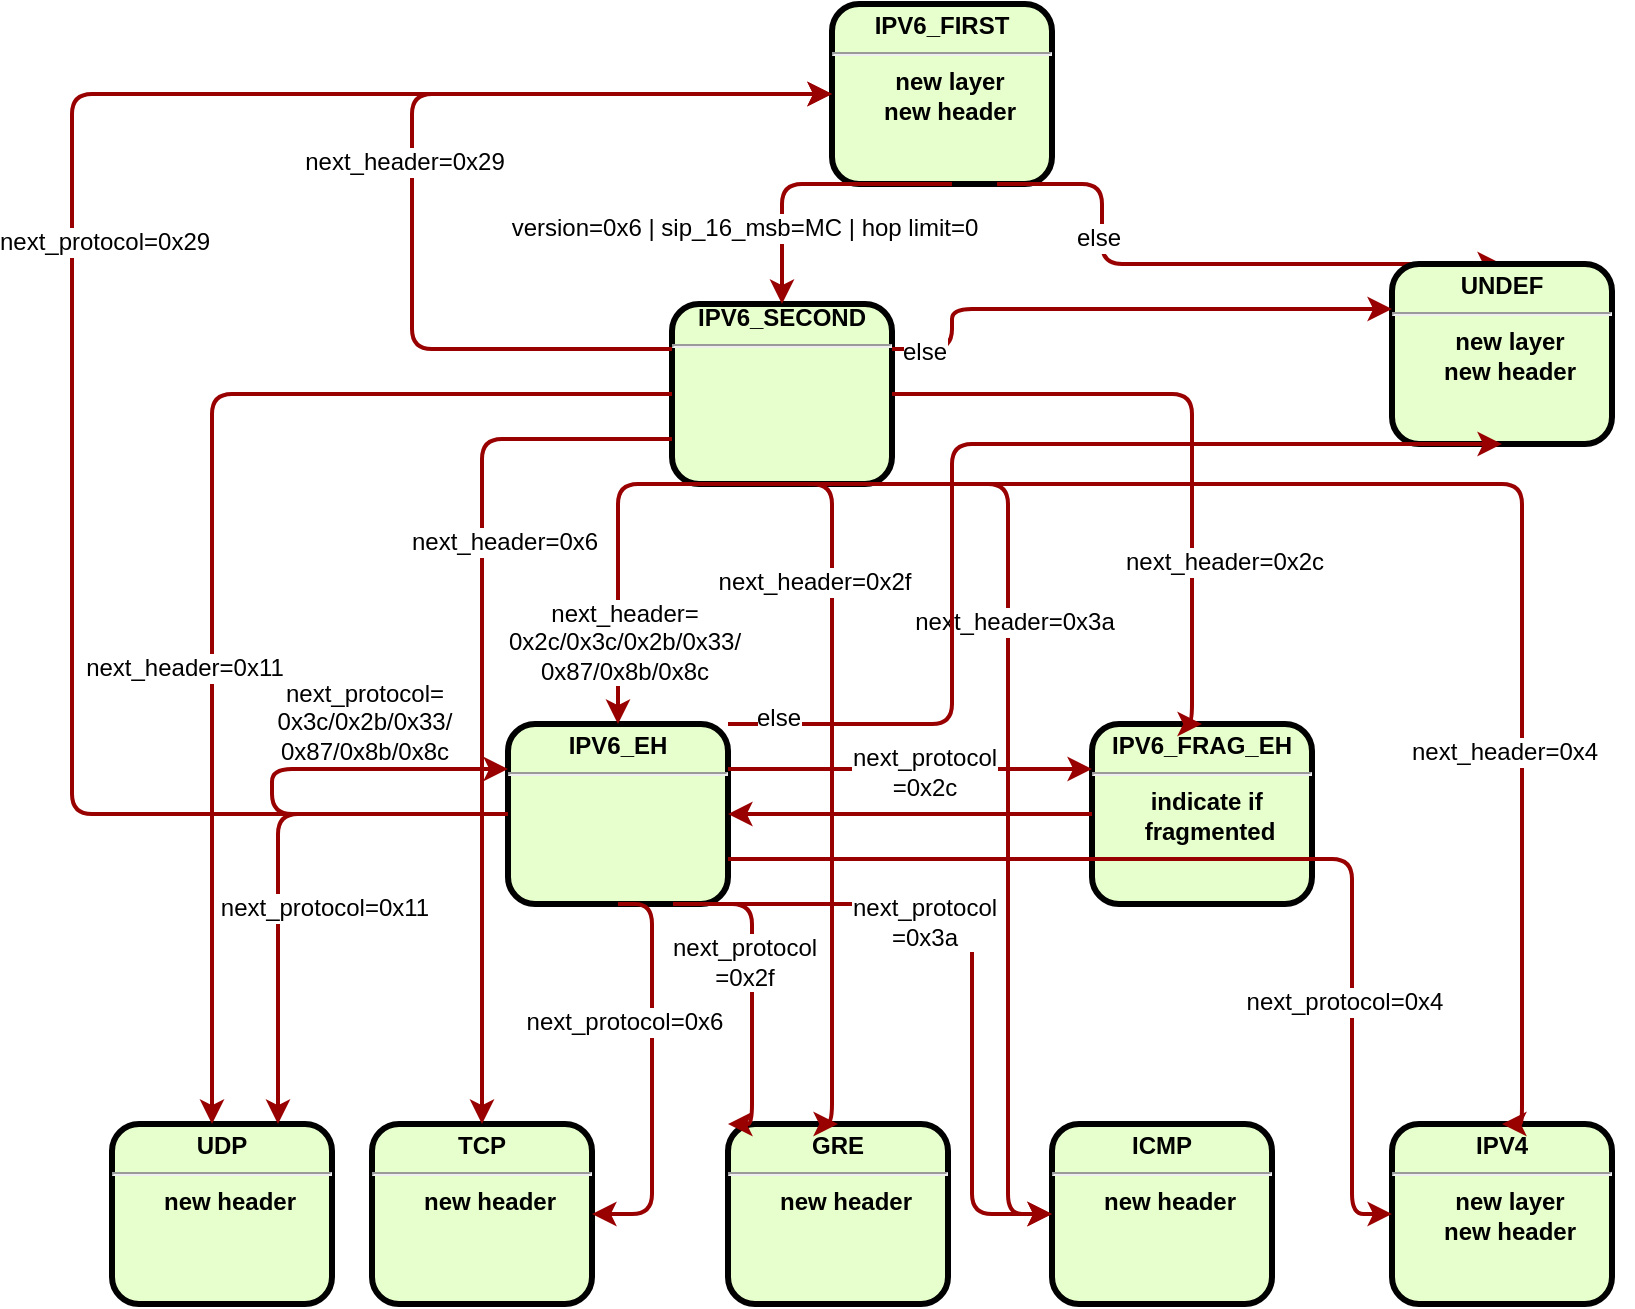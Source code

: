 <mxfile version="12.4.3" type="device" pages="1"><diagram name="Page-1" id="c7558073-3199-34d8-9f00-42111426c3f3"><mxGraphModel dx="1781" dy="538" grid="1" gridSize="10" guides="1" tooltips="1" connect="1" arrows="1" fold="1" page="1" pageScale="1" pageWidth="826" pageHeight="1169" background="#ffffff" math="0" shadow="0"><root><mxCell id="0"/><mxCell id="1" parent="0"/><mxCell id="6" value="&lt;strong&gt;IPV6_SECOND&lt;br&gt;&lt;/strong&gt;&lt;hr&gt;&lt;p style=&quot;margin: 0px 0px 0px 8px&quot;&gt;&lt;br&gt;&lt;/p&gt;" style="verticalAlign=middle;align=center;overflow=fill;fontSize=12;fontFamily=Helvetica;html=1;rounded=1;fontStyle=1;strokeWidth=3;fillColor=#E6FFCC" parent="1" vertex="1"><mxGeometry x="330" y="160" width="110" height="90" as="geometry"/></mxCell><mxCell id="9" value="&lt;p style=&quot;margin: 4px 0px 0px ; text-align: center&quot;&gt;&lt;strong&gt;IPV6_EH&lt;/strong&gt;&lt;br&gt;&lt;/p&gt;&lt;hr&gt;&lt;p style=&quot;margin: 0px 0px 0px 8px&quot;&gt;&lt;br&gt;&lt;/p&gt;" style="verticalAlign=middle;align=center;overflow=fill;fontSize=12;fontFamily=Helvetica;html=1;rounded=1;fontStyle=1;strokeWidth=3;fillColor=#E6FFCC" parent="1" vertex="1"><mxGeometry x="248" y="370" width="110" height="90" as="geometry"/></mxCell><mxCell id="11" value="&lt;p style=&quot;margin: 4px 0px 0px ; text-align: center&quot;&gt;&lt;strong&gt;IPV6_FIRST&lt;/strong&gt;&lt;/p&gt;&lt;hr&gt;&lt;p style=&quot;margin: 0px ; margin-left: 8px&quot;&gt;new layer&lt;/p&gt;&lt;p style=&quot;margin: 0px ; margin-left: 8px&quot;&gt;new header&lt;/p&gt;" style="verticalAlign=middle;align=center;overflow=fill;fontSize=12;fontFamily=Helvetica;html=1;rounded=1;fontStyle=1;strokeWidth=3;fillColor=#E6FFCC" parent="1" vertex="1"><mxGeometry x="410.0" y="10" width="110" height="90" as="geometry"/></mxCell><mxCell id="E5p60dvam9qOuimB-l8L-133" value="" style="edgeStyle=elbowEdgeStyle;elbow=horizontal;strokeColor=#990000;strokeWidth=2;exitX=0.75;exitY=1;exitDx=0;exitDy=0;entryX=0.5;entryY=0;entryDx=0;entryDy=0;" parent="1" source="11" target="8qfeMifpEaEJOLT8Es6h-63" edge="1"><mxGeometry width="100" height="100" relative="1" as="geometry"><mxPoint x="338.167" y="206.167" as="sourcePoint"/><mxPoint x="360" y="150" as="targetPoint"/><Array as="points"><mxPoint x="545" y="130"/></Array></mxGeometry></mxCell><mxCell id="8qfeMifpEaEJOLT8Es6h-62" value="&lt;p style=&quot;margin: 4px 0px 0px ; text-align: center&quot;&gt;&lt;strong&gt;IPV6_FRAG_EH&lt;/strong&gt;&lt;br&gt;&lt;/p&gt;&lt;hr&gt;&lt;p style=&quot;margin: 0px 0px 0px 8px&quot;&gt;indicate if&amp;nbsp;&lt;/p&gt;&lt;p style=&quot;margin: 0px 0px 0px 8px&quot;&gt;fragmented&lt;/p&gt;" style="verticalAlign=middle;align=center;overflow=fill;fontSize=12;fontFamily=Helvetica;html=1;rounded=1;fontStyle=1;strokeWidth=3;fillColor=#E6FFCC" parent="1" vertex="1"><mxGeometry x="540" y="370" width="110" height="90" as="geometry"/></mxCell><mxCell id="8qfeMifpEaEJOLT8Es6h-63" value="&lt;p style=&quot;margin: 4px 0px 0px ; text-align: center&quot;&gt;&lt;strong&gt;UNDEF&lt;/strong&gt;&lt;/p&gt;&lt;hr&gt;&lt;p style=&quot;margin: 0px 0px 0px 8px&quot;&gt;&lt;span&gt;new layer&lt;/span&gt;&lt;/p&gt;&lt;p style=&quot;margin: 0px 0px 0px 8px&quot;&gt;&lt;span&gt;new header&lt;/span&gt;&lt;br&gt;&lt;/p&gt;" style="verticalAlign=middle;align=center;overflow=fill;fontSize=12;fontFamily=Helvetica;html=1;rounded=1;fontStyle=1;strokeWidth=3;fillColor=#E6FFCC" parent="1" vertex="1"><mxGeometry x="690" y="140" width="110" height="90" as="geometry"/></mxCell><mxCell id="8qfeMifpEaEJOLT8Es6h-64" value="&lt;p style=&quot;margin: 4px 0px 0px ; text-align: center&quot;&gt;TCP&lt;/p&gt;&lt;hr&gt;&lt;p style=&quot;margin: 0px 0px 0px 8px&quot;&gt;&lt;span&gt;new header&lt;/span&gt;&lt;br&gt;&lt;/p&gt;" style="verticalAlign=middle;align=center;overflow=fill;fontSize=12;fontFamily=Helvetica;html=1;rounded=1;fontStyle=1;strokeWidth=3;fillColor=#E6FFCC" parent="1" vertex="1"><mxGeometry x="180" y="570" width="110" height="90" as="geometry"/></mxCell><mxCell id="8qfeMifpEaEJOLT8Es6h-68" value="" style="edgeStyle=elbowEdgeStyle;elbow=horizontal;strokeColor=#990000;strokeWidth=2;entryX=0.5;entryY=0;entryDx=0;entryDy=0;" parent="1" target="6" edge="1"><mxGeometry width="100" height="100" relative="1" as="geometry"><mxPoint x="470" y="100" as="sourcePoint"/><mxPoint x="190" y="240" as="targetPoint"/><Array as="points"><mxPoint x="385" y="130"/></Array></mxGeometry></mxCell><mxCell id="8qfeMifpEaEJOLT8Es6h-76" value="else" style="text;html=1;align=center;verticalAlign=middle;resizable=0;points=[];;labelBackgroundColor=#ffffff;" parent="1" vertex="1" connectable="0"><mxGeometry x="650" y="160" as="geometry"><mxPoint x="-107" y="-33" as="offset"/></mxGeometry></mxCell><mxCell id="8qfeMifpEaEJOLT8Es6h-77" value="&lt;p style=&quot;margin: 4px 0px 0px ; text-align: center&quot;&gt;UDP&lt;/p&gt;&lt;hr&gt;&lt;p style=&quot;margin: 0px 0px 0px 8px&quot;&gt;&lt;span&gt;new header&lt;/span&gt;&lt;br&gt;&lt;/p&gt;" style="verticalAlign=middle;align=center;overflow=fill;fontSize=12;fontFamily=Helvetica;html=1;rounded=1;fontStyle=1;strokeWidth=3;fillColor=#E6FFCC" parent="1" vertex="1"><mxGeometry x="50" y="570" width="110" height="90" as="geometry"/></mxCell><mxCell id="8qfeMifpEaEJOLT8Es6h-78" value="&lt;p style=&quot;margin: 4px 0px 0px ; text-align: center&quot;&gt;IPV4&lt;/p&gt;&lt;hr&gt;&lt;p style=&quot;margin: 0px 0px 0px 8px&quot;&gt;&lt;span&gt;new layer&lt;/span&gt;&lt;/p&gt;&lt;p style=&quot;margin: 0px 0px 0px 8px&quot;&gt;&lt;span&gt;new header&lt;/span&gt;&lt;br&gt;&lt;/p&gt;" style="verticalAlign=middle;align=center;overflow=fill;fontSize=12;fontFamily=Helvetica;html=1;rounded=1;fontStyle=1;strokeWidth=3;fillColor=#E6FFCC" parent="1" vertex="1"><mxGeometry x="690" y="570" width="110" height="90" as="geometry"/></mxCell><mxCell id="8qfeMifpEaEJOLT8Es6h-79" value="&lt;p style=&quot;margin: 4px 0px 0px ; text-align: center&quot;&gt;GRE&lt;/p&gt;&lt;hr&gt;&lt;p style=&quot;margin: 0px 0px 0px 8px&quot;&gt;&lt;span&gt;new header&lt;/span&gt;&lt;br&gt;&lt;/p&gt;" style="verticalAlign=middle;align=center;overflow=fill;fontSize=12;fontFamily=Helvetica;html=1;rounded=1;fontStyle=1;strokeWidth=3;fillColor=#E6FFCC" parent="1" vertex="1"><mxGeometry x="358" y="570" width="110" height="90" as="geometry"/></mxCell><mxCell id="8qfeMifpEaEJOLT8Es6h-80" value="&lt;p style=&quot;margin: 4px 0px 0px ; text-align: center&quot;&gt;ICMP&lt;/p&gt;&lt;hr&gt;&lt;p style=&quot;margin: 0px 0px 0px 8px&quot;&gt;&lt;span&gt;new header&lt;/span&gt;&lt;br&gt;&lt;/p&gt;" style="verticalAlign=middle;align=center;overflow=fill;fontSize=12;fontFamily=Helvetica;html=1;rounded=1;fontStyle=1;strokeWidth=3;fillColor=#E6FFCC" parent="1" vertex="1"><mxGeometry x="520" y="570" width="110" height="90" as="geometry"/></mxCell><mxCell id="8qfeMifpEaEJOLT8Es6h-81" value="version=0x6 | sip_16_msb=MC | hop limit=0" style="text;html=1;align=center;verticalAlign=middle;resizable=0;points=[];;labelBackgroundColor=#ffffff;" parent="1" vertex="1" connectable="0"><mxGeometry x="440" y="150" as="geometry"><mxPoint x="-74" y="-28" as="offset"/></mxGeometry></mxCell><mxCell id="8qfeMifpEaEJOLT8Es6h-82" value="" style="edgeStyle=elbowEdgeStyle;elbow=horizontal;strokeColor=#990000;strokeWidth=2;entryX=1;entryY=0.5;entryDx=0;entryDy=0;exitX=0;exitY=0.5;exitDx=0;exitDy=0;" parent="1" source="8qfeMifpEaEJOLT8Es6h-62" target="9" edge="1"><mxGeometry width="100" height="100" relative="1" as="geometry"><mxPoint x="555" y="380" as="sourcePoint"/><mxPoint x="470" y="440" as="targetPoint"/><Array as="points"><mxPoint x="470" y="410"/></Array></mxGeometry></mxCell><mxCell id="8qfeMifpEaEJOLT8Es6h-83" value="" style="edgeStyle=elbowEdgeStyle;elbow=horizontal;strokeColor=#990000;strokeWidth=2;exitX=0;exitY=0.5;exitDx=0;exitDy=0;" parent="1" source="6" edge="1"><mxGeometry width="100" height="100" relative="1" as="geometry"><mxPoint x="169.996" y="329.996" as="sourcePoint"/><mxPoint x="100" y="570" as="targetPoint"/><Array as="points"><mxPoint x="100" y="390"/></Array></mxGeometry></mxCell><mxCell id="8qfeMifpEaEJOLT8Es6h-84" value="" style="edgeStyle=elbowEdgeStyle;elbow=horizontal;strokeColor=#990000;strokeWidth=2;exitX=0;exitY=0.75;exitDx=0;exitDy=0;entryX=0.5;entryY=0;entryDx=0;entryDy=0;" parent="1" source="6" target="8qfeMifpEaEJOLT8Es6h-64" edge="1"><mxGeometry width="100" height="100" relative="1" as="geometry"><mxPoint x="409.996" y="285.286" as="sourcePoint"/><mxPoint x="235" y="560" as="targetPoint"/><Array as="points"><mxPoint x="235" y="400"/></Array></mxGeometry></mxCell><mxCell id="8qfeMifpEaEJOLT8Es6h-85" value="" style="edgeStyle=elbowEdgeStyle;elbow=horizontal;strokeColor=#990000;strokeWidth=2;entryX=0.5;entryY=0;entryDx=0;entryDy=0;" parent="1" target="8qfeMifpEaEJOLT8Es6h-79" edge="1"><mxGeometry width="100" height="100" relative="1" as="geometry"><mxPoint x="380" y="250" as="sourcePoint"/><mxPoint x="300.001" y="621.431" as="targetPoint"/><Array as="points"><mxPoint x="410" y="410"/></Array></mxGeometry></mxCell><mxCell id="8qfeMifpEaEJOLT8Es6h-86" value="" style="edgeStyle=elbowEdgeStyle;elbow=horizontal;strokeColor=#990000;strokeWidth=2;entryX=0;entryY=0.5;entryDx=0;entryDy=0;exitX=0.5;exitY=1;exitDx=0;exitDy=0;" parent="1" source="6" target="8qfeMifpEaEJOLT8Es6h-80" edge="1"><mxGeometry width="100" height="100" relative="1" as="geometry"><mxPoint x="468" y="270" as="sourcePoint"/><mxPoint x="501.143" y="589.571" as="targetPoint"/><Array as="points"><mxPoint x="498" y="430"/></Array></mxGeometry></mxCell><mxCell id="8qfeMifpEaEJOLT8Es6h-87" value="" style="edgeStyle=elbowEdgeStyle;elbow=horizontal;strokeColor=#990000;strokeWidth=2;entryX=0.5;entryY=0;entryDx=0;entryDy=0;exitX=0.5;exitY=1;exitDx=0;exitDy=0;" parent="1" source="6" target="8qfeMifpEaEJOLT8Es6h-78" edge="1"><mxGeometry width="100" height="100" relative="1" as="geometry"><mxPoint x="620.001" y="294.281" as="sourcePoint"/><mxPoint x="755.716" y="659.996" as="targetPoint"/><Array as="points"><mxPoint x="755" y="410"/></Array></mxGeometry></mxCell><mxCell id="8qfeMifpEaEJOLT8Es6h-89" value="next_header=0x11" style="text;html=1;align=center;verticalAlign=middle;resizable=0;points=[];;labelBackgroundColor=#ffffff;" parent="1" vertex="1" connectable="0"><mxGeometry x="160" y="370" as="geometry"><mxPoint x="-74" y="-28" as="offset"/></mxGeometry></mxCell><mxCell id="8qfeMifpEaEJOLT8Es6h-90" value="next_header=0x6" style="text;html=1;align=center;verticalAlign=middle;resizable=0;points=[];;labelBackgroundColor=#ffffff;" parent="1" vertex="1" connectable="0"><mxGeometry x="310" y="300" as="geometry"><mxPoint x="-64" y="-21" as="offset"/></mxGeometry></mxCell><mxCell id="8qfeMifpEaEJOLT8Es6h-91" value="next_header=0x2f" style="text;html=1;align=center;verticalAlign=middle;resizable=0;points=[];;labelBackgroundColor=#ffffff;" parent="1" vertex="1" connectable="0"><mxGeometry x="465" y="320" as="geometry"><mxPoint x="-64" y="-21" as="offset"/></mxGeometry></mxCell><mxCell id="8qfeMifpEaEJOLT8Es6h-92" value="next_header=0x3a" style="text;html=1;align=center;verticalAlign=middle;resizable=0;points=[];;labelBackgroundColor=#ffffff;" parent="1" vertex="1" connectable="0"><mxGeometry x="565" y="340" as="geometry"><mxPoint x="-64" y="-21" as="offset"/></mxGeometry></mxCell><mxCell id="8qfeMifpEaEJOLT8Es6h-93" value="" style="edgeStyle=elbowEdgeStyle;elbow=horizontal;strokeColor=#990000;strokeWidth=2;exitX=0;exitY=0.25;exitDx=0;exitDy=0;entryX=0;entryY=0.5;entryDx=0;entryDy=0;" parent="1" source="6" target="11" edge="1"><mxGeometry width="100" height="100" relative="1" as="geometry"><mxPoint x="190.286" y="85.286" as="sourcePoint"/><mxPoint x="-40" y="450" as="targetPoint"/><Array as="points"><mxPoint x="200" y="120"/></Array></mxGeometry></mxCell><mxCell id="8qfeMifpEaEJOLT8Es6h-94" value="next_header=0x29" style="text;html=1;align=center;verticalAlign=middle;resizable=0;points=[];;labelBackgroundColor=#ffffff;" parent="1" vertex="1" connectable="0"><mxGeometry x="260" y="110" as="geometry"><mxPoint x="-64" y="-21" as="offset"/></mxGeometry></mxCell><mxCell id="8qfeMifpEaEJOLT8Es6h-95" value="next_header=0x4" style="text;html=1;align=center;verticalAlign=middle;resizable=0;points=[];;labelBackgroundColor=#ffffff;" parent="1" vertex="1" connectable="0"><mxGeometry x="810" y="405" as="geometry"><mxPoint x="-64" y="-21" as="offset"/></mxGeometry></mxCell><mxCell id="8qfeMifpEaEJOLT8Es6h-96" value="" style="edgeStyle=elbowEdgeStyle;elbow=horizontal;strokeColor=#990000;strokeWidth=2;entryX=0.5;entryY=0;entryDx=0;entryDy=0;exitX=1;exitY=0.5;exitDx=0;exitDy=0;" parent="1" source="6" target="8qfeMifpEaEJOLT8Es6h-62" edge="1"><mxGeometry width="100" height="100" relative="1" as="geometry"><mxPoint x="531.426" y="459.996" as="sourcePoint"/><mxPoint x="348.569" y="459.996" as="targetPoint"/><Array as="points"><mxPoint x="590" y="290"/></Array></mxGeometry></mxCell><mxCell id="8qfeMifpEaEJOLT8Es6h-97" value="next_header=0x2c" style="text;html=1;align=center;verticalAlign=middle;resizable=0;points=[];;labelBackgroundColor=#ffffff;" parent="1" vertex="1" connectable="0"><mxGeometry x="670" y="310" as="geometry"><mxPoint x="-64" y="-21" as="offset"/></mxGeometry></mxCell><mxCell id="8qfeMifpEaEJOLT8Es6h-98" value="" style="edgeStyle=elbowEdgeStyle;elbow=horizontal;strokeColor=#990000;strokeWidth=2;entryX=0.5;entryY=0;entryDx=0;entryDy=0;exitX=0.5;exitY=1;exitDx=0;exitDy=0;" parent="1" source="6" target="9" edge="1"><mxGeometry width="100" height="100" relative="1" as="geometry"><mxPoint x="285.286" y="332.856" as="sourcePoint"/><mxPoint x="439.571" y="497.141" as="targetPoint"/><Array as="points"><mxPoint x="303" y="300"/></Array></mxGeometry></mxCell><mxCell id="8qfeMifpEaEJOLT8Es6h-99" value="next_header=&lt;br&gt;0x2c/0x3c/0x2b/0x33/&lt;br&gt;0x87/0x8b/0x8c" style="text;html=1;align=center;verticalAlign=middle;resizable=0;points=[];;labelBackgroundColor=#ffffff;" parent="1" vertex="1" connectable="0"><mxGeometry x="370" y="350" as="geometry"><mxPoint x="-64" y="-21" as="offset"/></mxGeometry></mxCell><mxCell id="8qfeMifpEaEJOLT8Es6h-100" value="" style="edgeStyle=elbowEdgeStyle;elbow=horizontal;strokeColor=#990000;strokeWidth=2;exitX=1;exitY=0.25;exitDx=0;exitDy=0;entryX=0;entryY=0.25;entryDx=0;entryDy=0;" parent="1" source="6" target="8qfeMifpEaEJOLT8Es6h-63" edge="1"><mxGeometry width="100" height="100" relative="1" as="geometry"><mxPoint x="609.996" y="145.716" as="sourcePoint"/><mxPoint x="710" y="200" as="targetPoint"/><Array as="points"><mxPoint x="470" y="190"/></Array></mxGeometry></mxCell><mxCell id="8qfeMifpEaEJOLT8Es6h-101" value="else" style="text;html=1;align=center;verticalAlign=middle;resizable=0;points=[];;labelBackgroundColor=#ffffff;" parent="1" vertex="1" connectable="0"><mxGeometry x="520" y="205" as="geometry"><mxPoint x="-64" y="-21" as="offset"/></mxGeometry></mxCell><mxCell id="8qfeMifpEaEJOLT8Es6h-102" value="" style="edgeStyle=elbowEdgeStyle;elbow=horizontal;strokeColor=#990000;strokeWidth=2;entryX=0.75;entryY=0;entryDx=0;entryDy=0;exitX=0;exitY=0.5;exitDx=0;exitDy=0;" parent="1" source="9" target="8qfeMifpEaEJOLT8Es6h-77" edge="1"><mxGeometry width="100" height="100" relative="1" as="geometry"><mxPoint x="222.856" y="425.286" as="sourcePoint"/><mxPoint x="39.999" y="425.286" as="targetPoint"/><Array as="points"><mxPoint x="133" y="500"/></Array></mxGeometry></mxCell><mxCell id="8qfeMifpEaEJOLT8Es6h-103" value="" style="edgeStyle=elbowEdgeStyle;elbow=horizontal;strokeColor=#990000;strokeWidth=2;entryX=1;entryY=0.5;entryDx=0;entryDy=0;exitX=0.5;exitY=1;exitDx=0;exitDy=0;" parent="1" source="9" target="8qfeMifpEaEJOLT8Es6h-64" edge="1"><mxGeometry width="100" height="100" relative="1" as="geometry"><mxPoint x="344.429" y="559.996" as="sourcePoint"/><mxPoint x="230.143" y="714.281" as="targetPoint"/><Array as="points"><mxPoint x="320" y="590"/></Array></mxGeometry></mxCell><mxCell id="8qfeMifpEaEJOLT8Es6h-104" value="next_protocol=0x11" style="text;html=1;align=center;verticalAlign=middle;resizable=0;points=[];;labelBackgroundColor=#ffffff;" parent="1" vertex="1" connectable="0"><mxGeometry x="230" y="490" as="geometry"><mxPoint x="-74" y="-28" as="offset"/></mxGeometry></mxCell><mxCell id="8qfeMifpEaEJOLT8Es6h-105" value="next_protocol=0x6" style="text;html=1;align=center;verticalAlign=middle;resizable=0;points=[];;labelBackgroundColor=#ffffff;" parent="1" vertex="1" connectable="0"><mxGeometry x="370" y="540" as="geometry"><mxPoint x="-64" y="-21" as="offset"/></mxGeometry></mxCell><mxCell id="8qfeMifpEaEJOLT8Es6h-106" value="" style="edgeStyle=elbowEdgeStyle;elbow=horizontal;strokeColor=#990000;strokeWidth=2;entryX=0;entryY=0.5;entryDx=0;entryDy=0;exitX=1;exitY=1;exitDx=0;exitDy=0;" parent="1" source="9" target="8qfeMifpEaEJOLT8Es6h-80" edge="1"><mxGeometry width="100" height="100" relative="1" as="geometry"><mxPoint x="372.141" y="480.001" as="sourcePoint"/><mxPoint x="507.856" y="845.716" as="targetPoint"/><Array as="points"><mxPoint x="480" y="640"/><mxPoint x="430" y="700"/></Array></mxGeometry></mxCell><mxCell id="8qfeMifpEaEJOLT8Es6h-107" value="next_protocol&lt;br&gt;=0x3a" style="text;html=1;align=center;verticalAlign=middle;resizable=0;points=[];;labelBackgroundColor=#ffffff;" parent="1" vertex="1" connectable="0"><mxGeometry x="520" y="490" as="geometry"><mxPoint x="-64" y="-21" as="offset"/></mxGeometry></mxCell><mxCell id="8qfeMifpEaEJOLT8Es6h-108" value="" style="edgeStyle=elbowEdgeStyle;elbow=horizontal;strokeColor=#990000;strokeWidth=2;exitX=0;exitY=0.5;exitDx=0;exitDy=0;entryX=0;entryY=0.5;entryDx=0;entryDy=0;" parent="1" source="9" target="11" edge="1"><mxGeometry width="100" height="100" relative="1" as="geometry"><mxPoint x="129.146" y="427.139" as="sourcePoint"/><mxPoint x="209.146" y="299.996" as="targetPoint"/><Array as="points"><mxPoint x="30" y="230"/></Array></mxGeometry></mxCell><mxCell id="8qfeMifpEaEJOLT8Es6h-109" value="next_protocol=0x29" style="text;html=1;align=center;verticalAlign=middle;resizable=0;points=[];;labelBackgroundColor=#ffffff;" parent="1" vertex="1" connectable="0"><mxGeometry x="110" y="150" as="geometry"><mxPoint x="-64" y="-21" as="offset"/></mxGeometry></mxCell><mxCell id="8qfeMifpEaEJOLT8Es6h-110" value="" style="edgeStyle=elbowEdgeStyle;elbow=horizontal;strokeColor=#990000;strokeWidth=2;entryX=0;entryY=0.5;entryDx=0;entryDy=0;exitX=1;exitY=0.75;exitDx=0;exitDy=0;" parent="1" source="9" target="8qfeMifpEaEJOLT8Es6h-78" edge="1"><mxGeometry width="100" height="100" relative="1" as="geometry"><mxPoint x="701.43" y="509.996" as="sourcePoint"/><mxPoint x="520.001" y="509.996" as="targetPoint"/><Array as="points"><mxPoint x="670" y="530"/></Array></mxGeometry></mxCell><mxCell id="8qfeMifpEaEJOLT8Es6h-111" value="next_protocol=0x4" style="text;html=1;align=center;verticalAlign=middle;resizable=0;points=[];;labelBackgroundColor=#ffffff;" parent="1" vertex="1" connectable="0"><mxGeometry x="730" y="530" as="geometry"><mxPoint x="-64" y="-21" as="offset"/></mxGeometry></mxCell><mxCell id="8qfeMifpEaEJOLT8Es6h-113" value="" style="edgeStyle=elbowEdgeStyle;elbow=horizontal;strokeColor=#990000;strokeWidth=2;entryX=0;entryY=0;entryDx=0;entryDy=0;exitX=0.75;exitY=1;exitDx=0;exitDy=0;" parent="1" source="9" target="8qfeMifpEaEJOLT8Es6h-79" edge="1"><mxGeometry width="100" height="100" relative="1" as="geometry"><mxPoint x="471.43" y="769.996" as="sourcePoint"/><mxPoint x="290.001" y="769.996" as="targetPoint"/><Array as="points"><mxPoint x="370" y="515"/></Array></mxGeometry></mxCell><mxCell id="8qfeMifpEaEJOLT8Es6h-114" value="next_protocol&lt;br&gt;=0x2f" style="text;html=1;align=center;verticalAlign=middle;resizable=0;points=[];;labelBackgroundColor=#ffffff;" parent="1" vertex="1" connectable="0"><mxGeometry x="430" y="510" as="geometry"><mxPoint x="-64" y="-21" as="offset"/></mxGeometry></mxCell><mxCell id="8qfeMifpEaEJOLT8Es6h-115" value="" style="edgeStyle=elbowEdgeStyle;elbow=horizontal;strokeColor=#990000;strokeWidth=2;entryX=0;entryY=0.25;entryDx=0;entryDy=0;exitX=1;exitY=0.25;exitDx=0;exitDy=0;" parent="1" source="9" target="8qfeMifpEaEJOLT8Es6h-62" edge="1"><mxGeometry width="100" height="100" relative="1" as="geometry"><mxPoint x="551.43" y="389.996" as="sourcePoint"/><mxPoint x="370.001" y="389.996" as="targetPoint"/><Array as="points"><mxPoint x="481.43" y="384.71"/></Array></mxGeometry></mxCell><mxCell id="8qfeMifpEaEJOLT8Es6h-116" value="next_protocol&lt;br&gt;=0x2c" style="text;html=1;align=center;verticalAlign=middle;resizable=0;points=[];;labelBackgroundColor=#ffffff;" parent="1" vertex="1" connectable="0"><mxGeometry x="520" y="415" as="geometry"><mxPoint x="-64" y="-21" as="offset"/></mxGeometry></mxCell><mxCell id="8qfeMifpEaEJOLT8Es6h-117" value="" style="edgeStyle=elbowEdgeStyle;elbow=horizontal;strokeColor=#990000;strokeWidth=2;entryX=0;entryY=0.25;entryDx=0;entryDy=0;exitX=0;exitY=0.5;exitDx=0;exitDy=0;" parent="1" source="9" target="9" edge="1"><mxGeometry width="100" height="100" relative="1" as="geometry"><mxPoint x="160.001" y="389.999" as="sourcePoint"/><mxPoint x="341.43" y="389.999" as="targetPoint"/><Array as="points"><mxPoint x="130" y="410"/><mxPoint x="160" y="350"/></Array></mxGeometry></mxCell><mxCell id="8qfeMifpEaEJOLT8Es6h-118" value="next_protocol=&lt;br&gt;0x3c/0x2b/0x33/&lt;br&gt;0x87/0x8b/0x8c" style="text;html=1;align=center;verticalAlign=middle;resizable=0;points=[];;labelBackgroundColor=#ffffff;" parent="1" vertex="1" connectable="0"><mxGeometry x="240" y="390" as="geometry"><mxPoint x="-64" y="-21" as="offset"/></mxGeometry></mxCell><mxCell id="8qfeMifpEaEJOLT8Es6h-119" value="" style="edgeStyle=elbowEdgeStyle;elbow=horizontal;strokeColor=#990000;strokeWidth=2;entryX=0.5;entryY=1;entryDx=0;entryDy=0;exitX=1;exitY=0;exitDx=0;exitDy=0;" parent="1" source="9" target="8qfeMifpEaEJOLT8Es6h-63" edge="1"><mxGeometry width="100" height="100" relative="1" as="geometry"><mxPoint x="410" y="340.43" as="sourcePoint"/><mxPoint x="442.857" y="660.001" as="targetPoint"/><Array as="points"><mxPoint x="470" y="290"/></Array></mxGeometry></mxCell><mxCell id="8qfeMifpEaEJOLT8Es6h-120" value="else" style="text;html=1;align=center;verticalAlign=middle;resizable=0;points=[];;labelBackgroundColor=#ffffff;" parent="1" vertex="1" connectable="0"><mxGeometry x="490" y="400" as="geometry"><mxPoint x="-107" y="-33" as="offset"/></mxGeometry></mxCell></root></mxGraphModel></diagram></mxfile>